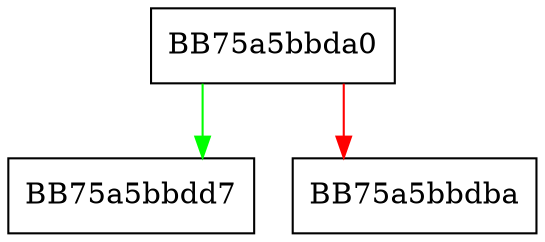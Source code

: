digraph headerpage___tostring {
  node [shape="box"];
  graph [splines=ortho];
  BB75a5bbda0 -> BB75a5bbdd7 [color="green"];
  BB75a5bbda0 -> BB75a5bbdba [color="red"];
}